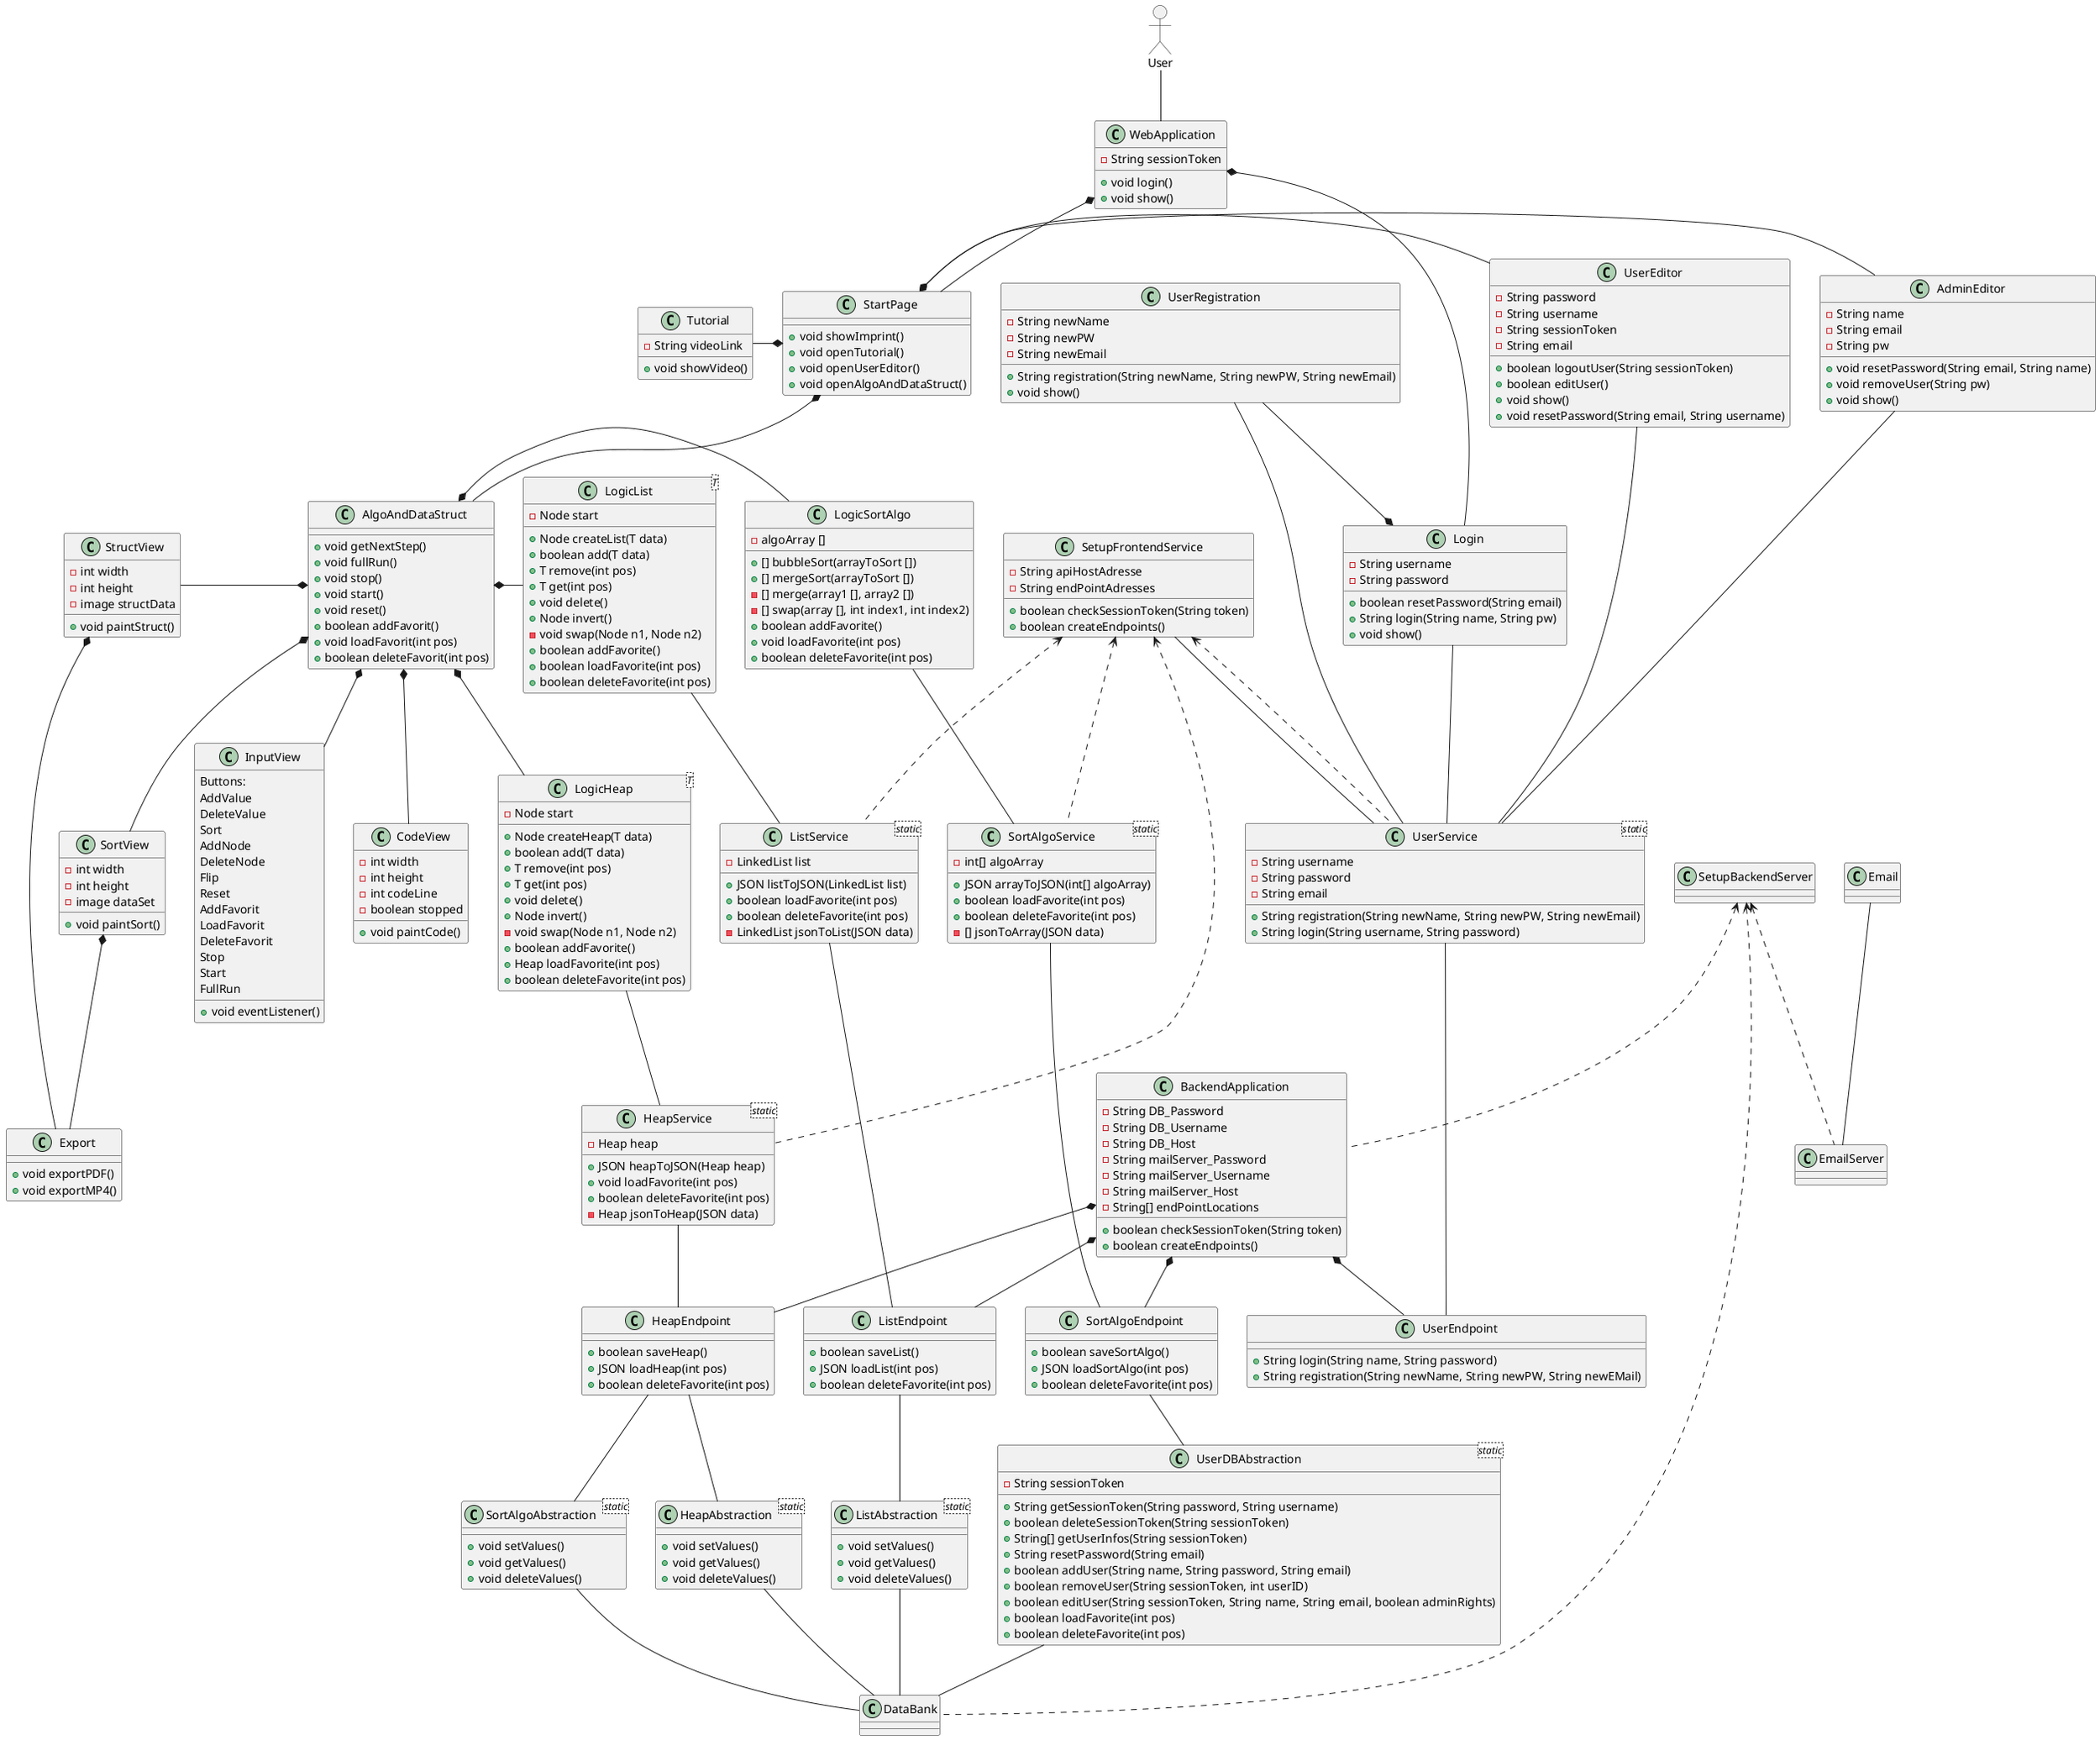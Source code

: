 @startuml
allowmixing

actor User

class WebApplication {
  -String sessionToken

  +void login()
  +void show()
}

class StartPage {

  +void showImprint()
  +void openTutorial()
  +void openUserEditor()
  +void openAlgoAndDataStruct()
}

class UserRegistration {
  -String newName
  -String newPW
  -String newEmail

  +String registration(String newName, String newPW, String newEmail)
  +void show()
}

class Login {
  -String username
  -String password

  +boolean resetPassword(String email)
  +String login(String name, String pw)
  +void show()
}

class AdminEditor {
  -String name
  -String email
  -String pw

  +void resetPassword(String email, String name)
  +void removeUser(String pw)
  +void show()
}

class UserEditor {
  -String password
  -String username
  -String sessionToken
  -String email

  +boolean logoutUser(String sessionToken)
  +boolean editUser()
  +void show()
  +void resetPassword(String email, String username)
}

class Tutorial {
  -String videoLink

  +void showVideo()
}

class AlgoAndDataStruct {

  +void getNextStep()
  +void fullRun()
  +void stop()
  +void start()
  +void reset()
  +boolean addFavorit()
  +void loadFavorit(int pos)
  +boolean deleteFavorit(int pos)
}

class SortView {
  -int width
  -int height
  -image dataSet

  +void paintSort()
}

class StructView {
  -int width
  -int height
  -image structData

  +void paintStruct()
}

class InputView {
  Buttons:
   AddValue
   DeleteValue
   Sort
   AddNode
   DeleteNode
   Flip
   Reset
   AddFavorit
   LoadFavorit
   DeleteFavorit
   Stop
   Start
   FullRun

  +void eventListener()
}

class CodeView {
  -int width
  -int height
  -int codeLine
  -boolean stopped

  +void paintCode()
}

class Export {
  +void exportPDF()
  +void exportMP4()
}

class UserService <static> {
  -String username
  -String password
  -String email

  +String registration(String newName, String newPW, String newEmail)
  +String login(String username, String password)
}

class LogicSortAlgo {
  -algoArray []

  +[] bubbleSort(arrayToSort [])
  +[] mergeSort(arrayToSort [])
  -[] merge(array1 [], array2 [])
  -[] swap(array [], int index1, int index2)
  +boolean addFavorite()
  +void loadFavorite(int pos)
  +boolean deleteFavorite(int pos)
}

class LogicHeap <T> {
  -Node start

  +Node createHeap(T data)
  +boolean add(T data)
  +T remove(int pos)
  +T get(int pos)
  +void delete()
  +Node invert()
  -void swap(Node n1, Node n2)
  +boolean addFavorite()
  +Heap loadFavorite(int pos)
  +boolean deleteFavorite(int pos)
}

class LogicList <T> {
  -Node start

  +Node createList(T data)
  +boolean add(T data)
  +T remove(int pos)
  +T get(int pos)
  +void delete()
  +Node invert()
  -void swap(Node n1, Node n2)
  +boolean addFavorite()
  +boolean loadFavorite(int pos)
  +boolean deleteFavorite(int pos)
}


class SortAlgoService <static> {
  -int[] algoArray

  +JSON arrayToJSON(int[] algoArray)
  +boolean loadFavorite(int pos)
  +boolean deleteFavorite(int pos)
  -[] jsonToArray(JSON data)
}

class HeapService <static> {
  -Heap heap

  +JSON heapToJSON(Heap heap)
  +void loadFavorite(int pos)
  +boolean deleteFavorite(int pos)
  -Heap jsonToHeap(JSON data)
}

class ListService <static> {
  -LinkedList list

  +JSON listToJSON(LinkedList list)
  +boolean loadFavorite(int pos)
  +boolean deleteFavorite(int pos)
  -LinkedList jsonToList(JSON data)
}

class SetupFrontendService {
  -String apiHostAdresse
  -String endPointAdresses

  +boolean checkSessionToken(String token)
  +boolean createEndpoints()
}

class BackendApplication {
  -String DB_Password
  -String DB_Username
  -String DB_Host
  -String mailServer_Password
  -String mailServer_Username
  -String mailServer_Host
  -String[] endPointLocations

  +boolean checkSessionToken(String token)
  +boolean createEndpoints()
}


class UserEndpoint {

  +String login(String name, String password)
  +String registration(String newName, String newPW, String newEMail)
}

class SortAlgoEndpoint {

  +boolean saveSortAlgo()
  +JSON loadSortAlgo(int pos)
  +boolean deleteFavorite(int pos)
}

class HeapEndpoint {

  +boolean saveHeap()
  +JSON loadHeap(int pos)
  +boolean deleteFavorite(int pos)
}


class ListEndpoint {

  +boolean saveList()
  +JSON loadList(int pos)
  +boolean deleteFavorite(int pos)
}

class UserDBAbstraction <static> {
  -String sessionToken

  +String getSessionToken(String password, String username)
  +boolean deleteSessionToken(String sessionToken)
  +String[] getUserInfos(String sessionToken)
  +String resetPassword(String email)
  +boolean addUser(String name, String password, String email)
  +boolean removeUser(String sessionToken, int userID)
  +boolean editUser(String sessionToken, String name, String email, boolean adminRights)
  +boolean loadFavorite(int pos)
  +boolean deleteFavorite(int pos)

}

class SortAlgoAbstraction <static> {

  +void setValues()
  +void getValues()
  +void deleteValues()
}


class HeapAbstraction <static> {

  +void setValues()
  +void getValues()
  +void deleteValues()
}

class ListAbstraction <static> {

  +void setValues()
  +void getValues()
  +void deleteValues()
}



User -- WebApplication

WebApplication *-right- Login
WebApplication *-- StartPage

StartPage *-- AlgoAndDataStruct
StartPage *-left- Tutorial
StartPage *-right- AdminEditor
StartPage *-right- UserEditor

UserRegistration --* Login
Login -- UserService
AdminEditor -- UserService
UserEditor -- UserService
UserRegistration -- UserService
SetupFrontendService -- UserService

AlgoAndDataStruct *-down-  CodeView
AlgoAndDataStruct *-down-  SortView
AlgoAndDataStruct *-down-  InputView
AlgoAndDataStruct *-left-  StructView


SortView *-- Export
StructView *-- Export


AlgoAndDataStruct *-right- LogicSortAlgo
AlgoAndDataStruct *-- LogicHeap
AlgoAndDataStruct *-right- LogicList

LogicSortAlgo -- SortAlgoService
LogicHeap -- HeapService
LogicList -- ListService

SetupFrontendService <.. SortAlgoService
SetupFrontendService <.. HeapService
SetupFrontendService <.. ListService
SetupFrontendService <.. UserService

SortAlgoService -- SortAlgoEndpoint
HeapService -- HeapEndpoint
ListService -- ListEndpoint
UserService -- UserEndpoint

BackendApplication *-- SortAlgoEndpoint
BackendApplication *-- HeapEndpoint
BackendApplication *-- ListEndpoint
BackendApplication *-- UserEndpoint

HeapEndpoint -- SortAlgoAbstraction
HeapEndpoint -- HeapAbstraction
ListEndpoint -- ListAbstraction
SortAlgoEndpoint -- UserDBAbstraction

SortAlgoAbstraction -- DataBank
HeapAbstraction -- DataBank
ListAbstraction -- DataBank
UserDBAbstraction -- DataBank

Email -- EmailServer

SetupBackendServer <.. EmailServer
SetupBackendServer <.. BackendApplication

SetupBackendServer <.. DataBank
@enduml
